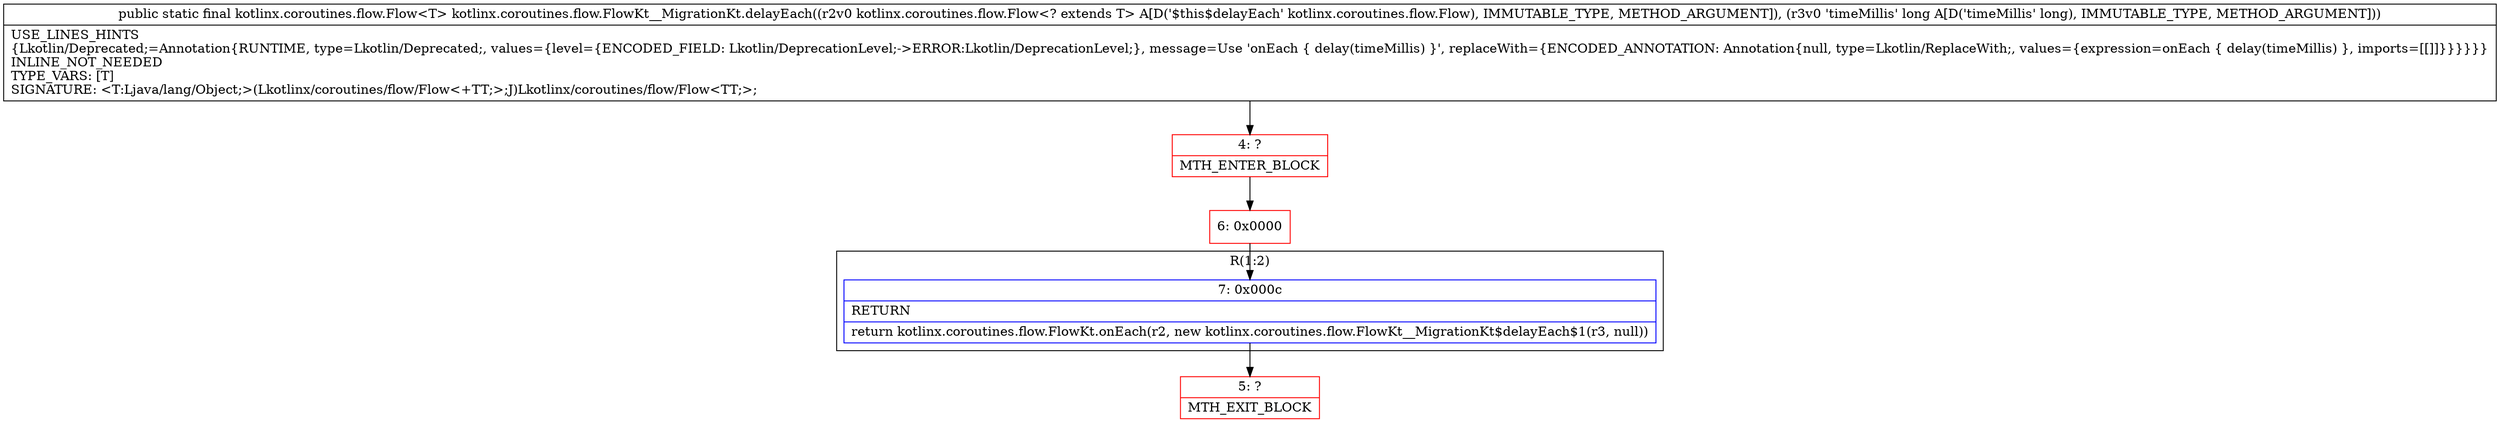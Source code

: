 digraph "CFG forkotlinx.coroutines.flow.FlowKt__MigrationKt.delayEach(Lkotlinx\/coroutines\/flow\/Flow;J)Lkotlinx\/coroutines\/flow\/Flow;" {
subgraph cluster_Region_1177293624 {
label = "R(1:2)";
node [shape=record,color=blue];
Node_7 [shape=record,label="{7\:\ 0x000c|RETURN\l|return kotlinx.coroutines.flow.FlowKt.onEach(r2, new kotlinx.coroutines.flow.FlowKt__MigrationKt$delayEach$1(r3, null))\l}"];
}
Node_4 [shape=record,color=red,label="{4\:\ ?|MTH_ENTER_BLOCK\l}"];
Node_6 [shape=record,color=red,label="{6\:\ 0x0000}"];
Node_5 [shape=record,color=red,label="{5\:\ ?|MTH_EXIT_BLOCK\l}"];
MethodNode[shape=record,label="{public static final kotlinx.coroutines.flow.Flow\<T\> kotlinx.coroutines.flow.FlowKt__MigrationKt.delayEach((r2v0 kotlinx.coroutines.flow.Flow\<? extends T\> A[D('$this$delayEach' kotlinx.coroutines.flow.Flow), IMMUTABLE_TYPE, METHOD_ARGUMENT]), (r3v0 'timeMillis' long A[D('timeMillis' long), IMMUTABLE_TYPE, METHOD_ARGUMENT]))  | USE_LINES_HINTS\l\{Lkotlin\/Deprecated;=Annotation\{RUNTIME, type=Lkotlin\/Deprecated;, values=\{level=\{ENCODED_FIELD: Lkotlin\/DeprecationLevel;\-\>ERROR:Lkotlin\/DeprecationLevel;\}, message=Use 'onEach \{ delay(timeMillis) \}', replaceWith=\{ENCODED_ANNOTATION: Annotation\{null, type=Lkotlin\/ReplaceWith;, values=\{expression=onEach \{ delay(timeMillis) \}, imports=[[]]\}\}\}\}\}\}\lINLINE_NOT_NEEDED\lTYPE_VARS: [T]\lSIGNATURE: \<T:Ljava\/lang\/Object;\>(Lkotlinx\/coroutines\/flow\/Flow\<+TT;\>;J)Lkotlinx\/coroutines\/flow\/Flow\<TT;\>;\l}"];
MethodNode -> Node_4;Node_7 -> Node_5;
Node_4 -> Node_6;
Node_6 -> Node_7;
}

